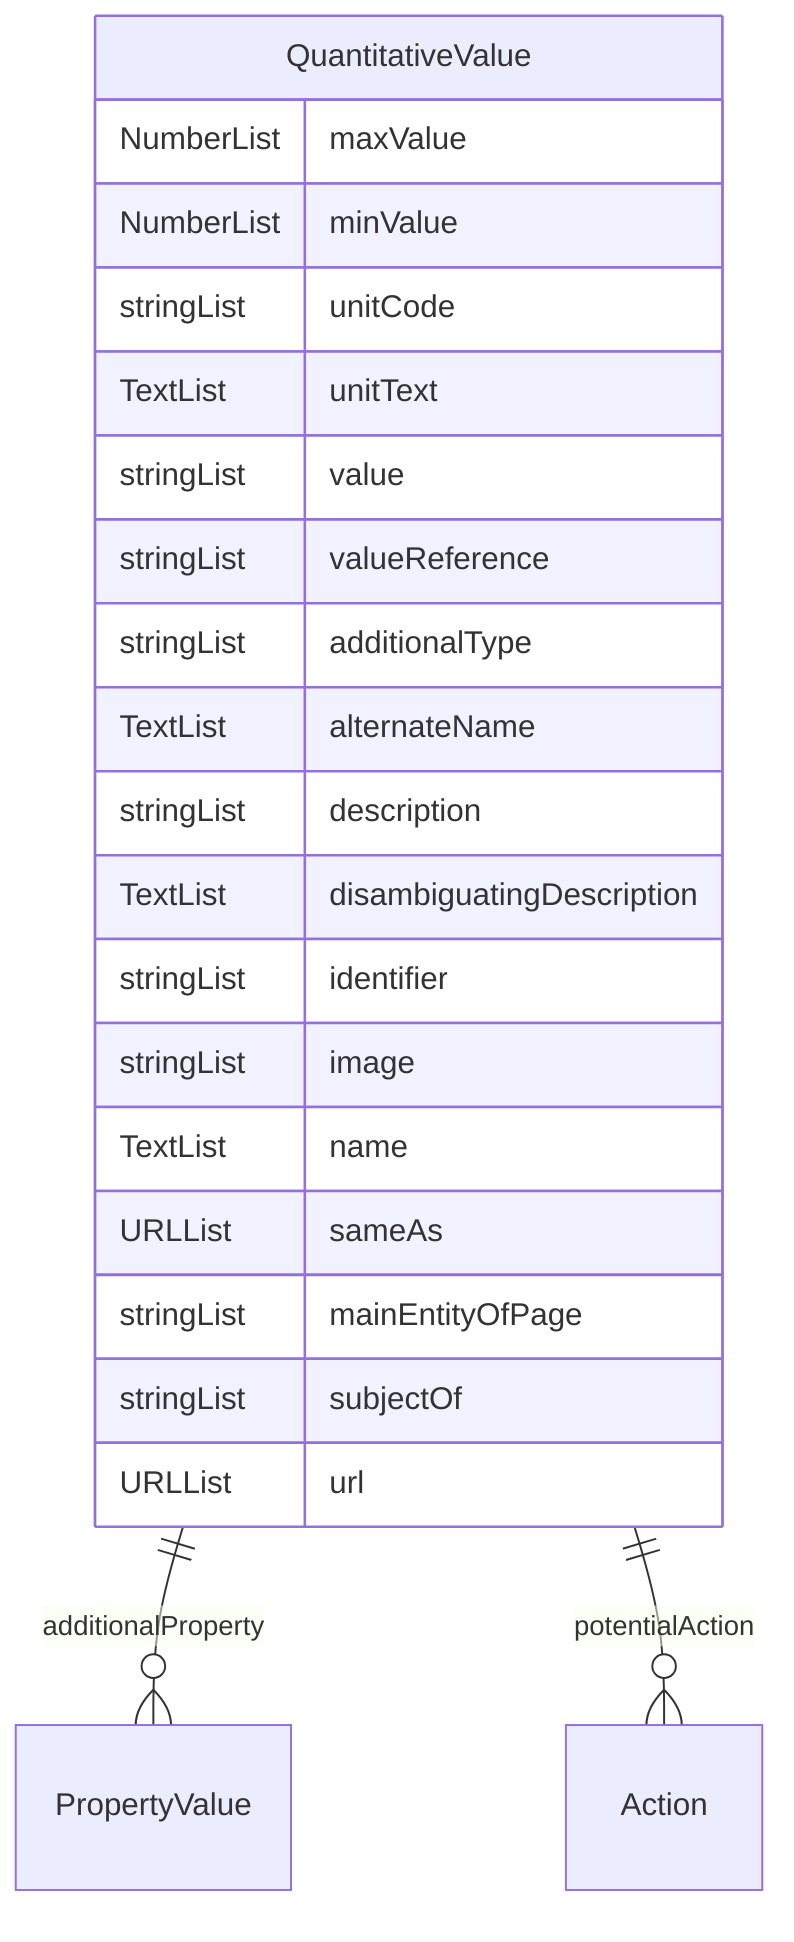 erDiagram
QuantitativeValue {
    NumberList maxValue  
    NumberList minValue  
    stringList unitCode  
    TextList unitText  
    stringList value  
    stringList valueReference  
    stringList additionalType  
    TextList alternateName  
    stringList description  
    TextList disambiguatingDescription  
    stringList identifier  
    stringList image  
    TextList name  
    URLList sameAs  
    stringList mainEntityOfPage  
    stringList subjectOf  
    URLList url  
}

QuantitativeValue ||--}o PropertyValue : "additionalProperty"
QuantitativeValue ||--}o Action : "potentialAction"